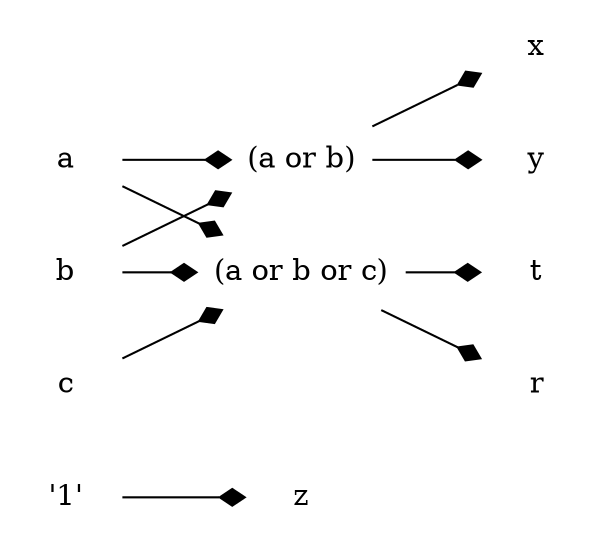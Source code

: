 digraph g {
    // header
    rankdir=LR;
    margin=0.01;
    node [shape="plaintext"];
    edge [arrowhead="diamond"];
    // circuit 
    Const7[label="'1'"];
    or103 [label="(a or b)", image="../../gates/or_noleads.png"];
    or129 [label="(a or b or c)", image="../../gates/or_noleads.png"];
    var39[label="z"];
    var40[label="x"];
    var44[label="t"];
    var48[label="c"];
    var50[label="y"];
    var52[label="b"];
    var54[label="r"];
    var58[label="a"];
    var58 -> or103 ;
    var52 -> or103 ;
    var58 -> or129 ;
    var52 -> or129 ;
    var48 -> or129 ;
    Const7 -> var39 ;
    or103 -> var40 ;
    or129 -> var44 ;
    or103 -> var50 ;
    or129 -> var54 ;
}
